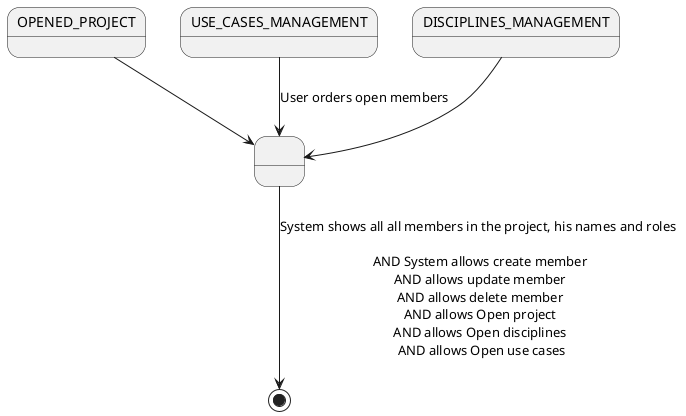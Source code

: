 @startuml

    state 0 as "OPENED_PROJECT"
    state 1 as " "
    state 2 as "USE_CASES_MANAGEMENT"
    state 3 as "DISCIPLINES_MANAGEMENT"

    0 --> 1
    2 --> 1 : User orders open members
    3 --> 1
    1 --> [*] : System shows all all members in the project, his names and roles \n \n AND System allows create member \n AND allows update member \n AND allows delete member \n AND allows Open project \n AND allows Open disciplines \n AND allows Open use cases


@enduml
